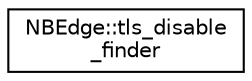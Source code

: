 digraph "Graphical Class Hierarchy"
{
  edge [fontname="Helvetica",fontsize="10",labelfontname="Helvetica",labelfontsize="10"];
  node [fontname="Helvetica",fontsize="10",shape=record];
  rankdir="LR";
  Node0 [label="NBEdge::tls_disable\l_finder",height=0.2,width=0.4,color="black", fillcolor="white", style="filled",URL="$dc/d80/class_n_b_edge_1_1tls__disable__finder.html"];
}
